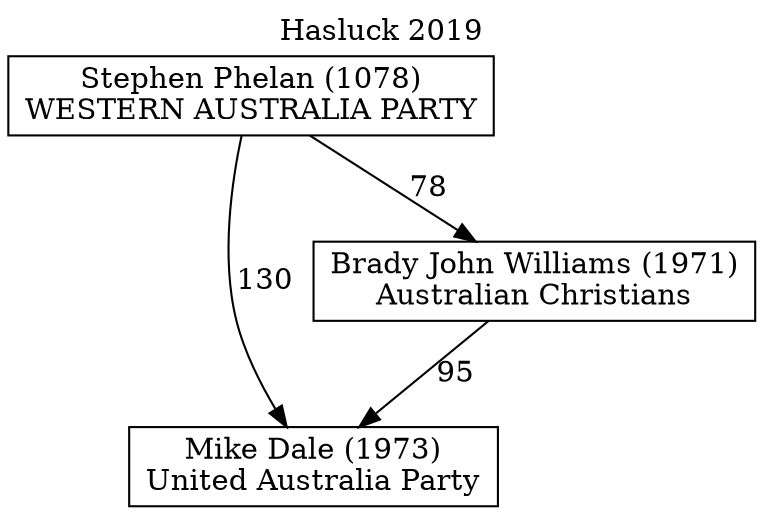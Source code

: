 // House preference flow
digraph "Mike Dale (1973)_Hasluck_2019" {
	graph [label="Hasluck 2019" labelloc=t mclimit=10]
	node [shape=box]
	"Mike Dale (1973)" [label="Mike Dale (1973)
United Australia Party"]
	"Brady John Williams (1971)" [label="Brady John Williams (1971)
Australian Christians"]
	"Stephen Phelan (1078)" [label="Stephen Phelan (1078)
WESTERN AUSTRALIA PARTY"]
	"Brady John Williams (1971)" -> "Mike Dale (1973)" [label=95]
	"Stephen Phelan (1078)" -> "Brady John Williams (1971)" [label=78]
	"Stephen Phelan (1078)" -> "Mike Dale (1973)" [label=130]
}
